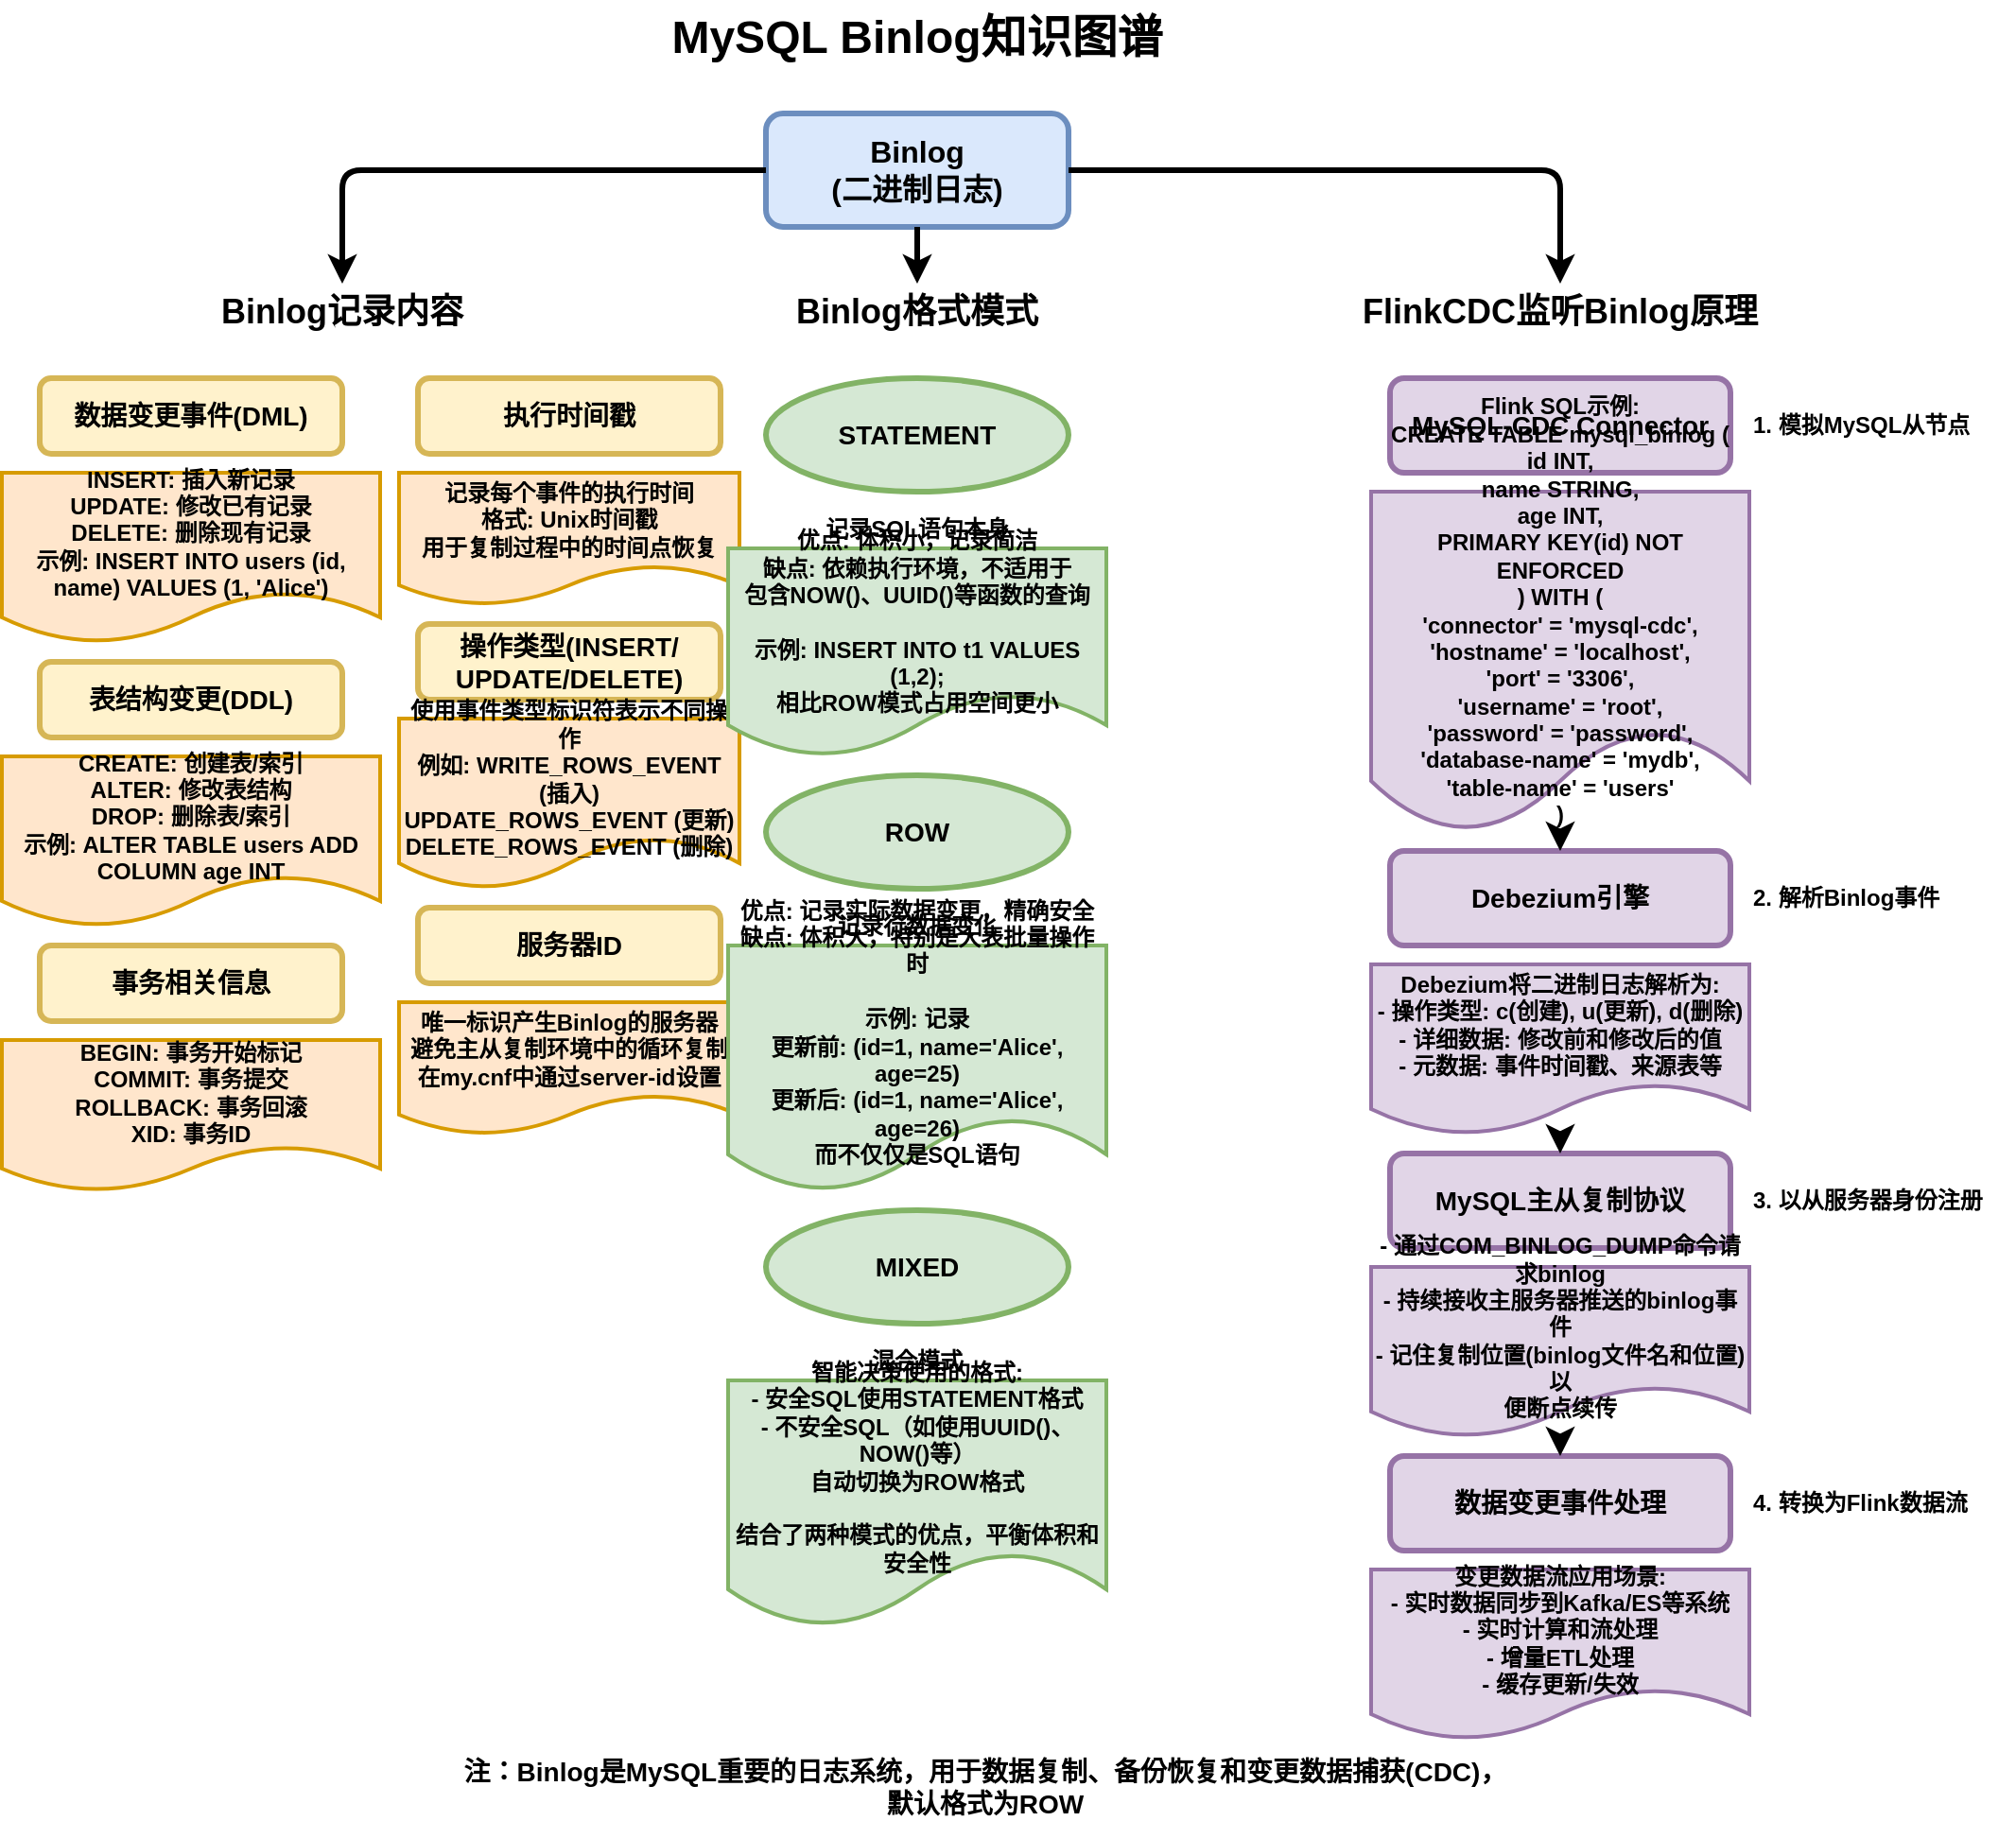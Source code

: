 <mxfile version="21.7.5" type="device">
  <diagram id="binlog-knowledge-diagram" name="Binlog知识图谱">
    <mxGraphModel dx="1422" dy="794" grid="1" gridSize="10" guides="1" tooltips="1" connect="1" arrows="1" fold="1" page="1" pageScale="1" pageWidth="1169" pageHeight="827" math="0" shadow="0">
      <root>
        <mxCell id="0" />
        <mxCell id="1" parent="0" />
        
        <!-- Binlog主标题 -->
        <mxCell id="title" value="MySQL Binlog知识图谱" style="text;html=1;strokeColor=none;fillColor=none;align=center;verticalAlign=middle;whiteSpace=wrap;rounded=0;fontSize=24;fontStyle=1" vertex="1" parent="1">
          <mxGeometry x="414" y="20" width="300" height="40" as="geometry" />
        </mxCell>
        
        <!-- Binlog核心节点 -->
        <mxCell id="binlog-core" value="Binlog&lt;br&gt;(二进制日志)" style="rounded=1;whiteSpace=wrap;html=1;fillColor=#dae8fc;strokeColor=#6c8ebf;fontStyle=1;fontSize=16;strokeWidth=3;" vertex="1" parent="1">
          <mxGeometry x="484" y="80" width="160" height="60" as="geometry" />
        </mxCell>
        
        <!-- 第一部分：Binlog记录内容 -->
        <mxCell id="content-title" value="Binlog记录内容" style="text;html=1;strokeColor=none;fillColor=none;align=center;verticalAlign=middle;whiteSpace=wrap;rounded=0;fontSize=18;fontStyle=1" vertex="1" parent="1">
          <mxGeometry x="180" y="170" width="160" height="30" as="geometry" />
        </mxCell>
        
        <mxCell id="content-1" value="数据变更事件(DML)" style="rounded=1;whiteSpace=wrap;html=1;fillColor=#fff2cc;strokeColor=#d6b656;fontStyle=1;fontSize=14;strokeWidth=3;" vertex="1" parent="1">
          <mxGeometry x="100" y="220" width="160" height="40" as="geometry" />
        </mxCell>
        
        <mxCell id="content-1-example" value="INSERT: 插入新记录&lt;br&gt;UPDATE: 修改已有记录&lt;br&gt;DELETE: 删除现有记录&lt;br&gt;示例: INSERT INTO users (id, name) VALUES (1, 'Alice')" style="shape=document;whiteSpace=wrap;html=1;boundedLbl=1;fillColor=#ffe6cc;strokeColor=#d79b00;fontStyle=1;fontSize=12;strokeWidth=2;" vertex="1" parent="1">
          <mxGeometry x="80" y="270" width="200" height="90" as="geometry" />
        </mxCell>
        
        <mxCell id="content-2" value="表结构变更(DDL)" style="rounded=1;whiteSpace=wrap;html=1;fillColor=#fff2cc;strokeColor=#d6b656;fontStyle=1;fontSize=14;strokeWidth=3;" vertex="1" parent="1">
          <mxGeometry x="100" y="370" width="160" height="40" as="geometry" />
        </mxCell>
        
        <mxCell id="content-2-example" value="CREATE: 创建表/索引&lt;br&gt;ALTER: 修改表结构&lt;br&gt;DROP: 删除表/索引&lt;br&gt;示例: ALTER TABLE users ADD COLUMN age INT" style="shape=document;whiteSpace=wrap;html=1;boundedLbl=1;fillColor=#ffe6cc;strokeColor=#d79b00;fontStyle=1;fontSize=12;strokeWidth=2;" vertex="1" parent="1">
          <mxGeometry x="80" y="420" width="200" height="90" as="geometry" />
        </mxCell>
        
        <mxCell id="content-3" value="事务相关信息" style="rounded=1;whiteSpace=wrap;html=1;fillColor=#fff2cc;strokeColor=#d6b656;fontStyle=1;fontSize=14;strokeWidth=3;" vertex="1" parent="1">
          <mxGeometry x="100" y="520" width="160" height="40" as="geometry" />
        </mxCell>
        
        <mxCell id="content-3-example" value="BEGIN: 事务开始标记&lt;br&gt;COMMIT: 事务提交&lt;br&gt;ROLLBACK: 事务回滚&lt;br&gt;XID: 事务ID" style="shape=document;whiteSpace=wrap;html=1;boundedLbl=1;fillColor=#ffe6cc;strokeColor=#d79b00;fontStyle=1;fontSize=12;strokeWidth=2;" vertex="1" parent="1">
          <mxGeometry x="80" y="570" width="200" height="80" as="geometry" />
        </mxCell>
        
        <mxCell id="content-4" value="执行时间戳" style="rounded=1;whiteSpace=wrap;html=1;fillColor=#fff2cc;strokeColor=#d6b656;fontStyle=1;fontSize=14;strokeWidth=3;" vertex="1" parent="1">
          <mxGeometry x="300" y="220" width="160" height="40" as="geometry" />
        </mxCell>
        
        <mxCell id="content-4-example" value="记录每个事件的执行时间&lt;br&gt;格式: Unix时间戳&lt;br&gt;用于复制过程中的时间点恢复" style="shape=document;whiteSpace=wrap;html=1;boundedLbl=1;fillColor=#ffe6cc;strokeColor=#d79b00;fontStyle=1;fontSize=12;strokeWidth=2;" vertex="1" parent="1">
          <mxGeometry x="290" y="270" width="180" height="70" as="geometry" />
        </mxCell>
        
        <mxCell id="content-5" value="操作类型(INSERT/&lt;br&gt;UPDATE/DELETE)" style="rounded=1;whiteSpace=wrap;html=1;fillColor=#fff2cc;strokeColor=#d6b656;fontStyle=1;fontSize=14;strokeWidth=3;" vertex="1" parent="1">
          <mxGeometry x="300" y="350" width="160" height="40" as="geometry" />
        </mxCell>
        
        <mxCell id="content-5-example" value="使用事件类型标识符表示不同操作&lt;br&gt;例如: WRITE_ROWS_EVENT (插入)&lt;br&gt;UPDATE_ROWS_EVENT (更新)&lt;br&gt;DELETE_ROWS_EVENT (删除)" style="shape=document;whiteSpace=wrap;html=1;boundedLbl=1;fillColor=#ffe6cc;strokeColor=#d79b00;fontStyle=1;fontSize=12;strokeWidth=2;" vertex="1" parent="1">
          <mxGeometry x="290" y="400" width="180" height="90" as="geometry" />
        </mxCell>
        
        <mxCell id="content-6" value="服务器ID" style="rounded=1;whiteSpace=wrap;html=1;fillColor=#fff2cc;strokeColor=#d6b656;fontStyle=1;fontSize=14;strokeWidth=3;" vertex="1" parent="1">
          <mxGeometry x="300" y="500" width="160" height="40" as="geometry" />
        </mxCell>
        
        <mxCell id="content-6-example" value="唯一标识产生Binlog的服务器&lt;br&gt;避免主从复制环境中的循环复制&lt;br&gt;在my.cnf中通过server-id设置" style="shape=document;whiteSpace=wrap;html=1;boundedLbl=1;fillColor=#ffe6cc;strokeColor=#d79b00;fontStyle=1;fontSize=12;strokeWidth=2;" vertex="1" parent="1">
          <mxGeometry x="290" y="550" width="180" height="70" as="geometry" />
        </mxCell>
        
        <!-- 第二部分：Binlog模式 -->
        <mxCell id="format-title" value="Binlog格式模式" style="text;html=1;strokeColor=none;fillColor=none;align=center;verticalAlign=middle;whiteSpace=wrap;rounded=0;fontSize=18;fontStyle=1" vertex="1" parent="1">
          <mxGeometry x="484" y="170" width="160" height="30" as="geometry" />
        </mxCell>
        
        <mxCell id="format-1" value="STATEMENT" style="ellipse;whiteSpace=wrap;html=1;fillColor=#d5e8d4;strokeColor=#82b366;fontStyle=1;fontSize=14;strokeWidth=3;" vertex="1" parent="1">
          <mxGeometry x="484" y="220" width="160" height="60" as="geometry" />
        </mxCell>
        
        <mxCell id="format-1-desc" value="记录SQL语句本身" style="text;html=1;strokeColor=none;fillColor=none;align=center;verticalAlign=middle;whiteSpace=wrap;rounded=0;fontSize=12;fontStyle=1" vertex="1" parent="1">
          <mxGeometry x="484" y="290" width="160" height="20" as="geometry" />
        </mxCell>
        
        <mxCell id="format-1-example" value="优点: 体积小，记录简洁&lt;br&gt;缺点: 依赖执行环境，不适用于&lt;br&gt;包含NOW()、UUID()等函数的查询&lt;br&gt;&lt;br&gt;示例: INSERT INTO t1 VALUES (1,2);&lt;br&gt;相比ROW模式占用空间更小" style="shape=document;whiteSpace=wrap;html=1;boundedLbl=1;fillColor=#d5e8d4;strokeColor=#82b366;fontStyle=1;fontSize=12;strokeWidth=2;" vertex="1" parent="1">
          <mxGeometry x="464" y="310" width="200" height="110" as="geometry" />
        </mxCell>
        
        <mxCell id="format-2" value="ROW" style="ellipse;whiteSpace=wrap;html=1;fillColor=#d5e8d4;strokeColor=#82b366;fontStyle=1;fontSize=14;strokeWidth=3;" vertex="1" parent="1">
          <mxGeometry x="484" y="430" width="160" height="60" as="geometry" />
        </mxCell>
        
        <mxCell id="format-2-desc" value="记录行数据变化" style="text;html=1;strokeColor=none;fillColor=none;align=center;verticalAlign=middle;whiteSpace=wrap;rounded=0;fontSize=12;fontStyle=1" vertex="1" parent="1">
          <mxGeometry x="484" y="500" width="160" height="20" as="geometry" />
        </mxCell>
        
        <mxCell id="format-2-example" value="优点: 记录实际数据变更，精确安全&lt;br&gt;缺点: 体积大，特别是大表批量操作时&lt;br&gt;&lt;br&gt;示例: 记录&lt;br&gt;更新前: (id=1, name='Alice', age=25)&lt;br&gt;更新后: (id=1, name='Alice', age=26)&lt;br&gt;而不仅仅是SQL语句" style="shape=document;whiteSpace=wrap;html=1;boundedLbl=1;fillColor=#d5e8d4;strokeColor=#82b366;fontStyle=1;fontSize=12;strokeWidth=2;" vertex="1" parent="1">
          <mxGeometry x="464" y="520" width="200" height="130" as="geometry" />
        </mxCell>
        
        <mxCell id="format-3" value="MIXED" style="ellipse;whiteSpace=wrap;html=1;fillColor=#d5e8d4;strokeColor=#82b366;fontStyle=1;fontSize=14;strokeWidth=3;" vertex="1" parent="1">
          <mxGeometry x="484" y="660" width="160" height="60" as="geometry" />
        </mxCell>
        
        <mxCell id="format-3-desc" value="混合模式" style="text;html=1;strokeColor=none;fillColor=none;align=center;verticalAlign=middle;whiteSpace=wrap;rounded=0;fontSize=12;fontStyle=1" vertex="1" parent="1">
          <mxGeometry x="484" y="730" width="160" height="20" as="geometry" />
        </mxCell>
        
        <mxCell id="format-3-example" value="智能决策使用的格式:&lt;br&gt;- 安全SQL使用STATEMENT格式&lt;br&gt;- 不安全SQL（如使用UUID()、NOW()等）&lt;br&gt;  自动切换为ROW格式&lt;br&gt;&lt;br&gt;结合了两种模式的优点，平衡体积和安全性" style="shape=document;whiteSpace=wrap;html=1;boundedLbl=1;fillColor=#d5e8d4;strokeColor=#82b366;fontStyle=1;fontSize=12;strokeWidth=2;" vertex="1" parent="1">
          <mxGeometry x="464" y="750" width="200" height="130" as="geometry" />
        </mxCell>
        
        <!-- 第三部分：FlinkCDC监听 -->
        <mxCell id="flinkcdc-title" value="FlinkCDC监听Binlog原理" style="text;html=1;strokeColor=none;fillColor=none;align=center;verticalAlign=middle;whiteSpace=wrap;rounded=0;fontSize=18;fontStyle=1" vertex="1" parent="1">
          <mxGeometry x="784" y="170" width="240" height="30" as="geometry" />
        </mxCell>
        
        <mxCell id="flinkcdc-1" value="MySQL-CDC Connector" style="rounded=1;whiteSpace=wrap;html=1;fillColor=#e1d5e7;strokeColor=#9673a6;fontStyle=1;fontSize=14;strokeWidth=3;" vertex="1" parent="1">
          <mxGeometry x="814" y="220" width="180" height="50" as="geometry" />
        </mxCell>
        
        <mxCell id="flinkcdc-1-desc" value="1. 模拟MySQL从节点" style="text;html=1;strokeColor=none;fillColor=none;align=left;verticalAlign=middle;whiteSpace=wrap;rounded=0;fontSize=12;fontStyle=1" vertex="1" parent="1">
          <mxGeometry x="1004" y="235" width="140" height="20" as="geometry" />
        </mxCell>
        
        <mxCell id="flinkcdc-1-example" value="Flink SQL示例:&lt;br&gt;CREATE TABLE mysql_binlog (&lt;br&gt;  id INT,&lt;br&gt;  name STRING,&lt;br&gt;  age INT,&lt;br&gt;  PRIMARY KEY(id) NOT ENFORCED&lt;br&gt;) WITH (&lt;br&gt;  'connector' = 'mysql-cdc',&lt;br&gt;  'hostname' = 'localhost',&lt;br&gt;  'port' = '3306',&lt;br&gt;  'username' = 'root',&lt;br&gt;  'password' = 'password',&lt;br&gt;  'database-name' = 'mydb',&lt;br&gt;  'table-name' = 'users'&lt;br&gt;)" style="shape=document;whiteSpace=wrap;html=1;boundedLbl=1;fillColor=#e1d5e7;strokeColor=#9673a6;fontStyle=1;fontSize=12;strokeWidth=2;" vertex="1" parent="1">
          <mxGeometry x="804" y="280" width="200" height="180" as="geometry" />
        </mxCell>
        
        <mxCell id="flinkcdc-2" value="Debezium引擎" style="rounded=1;whiteSpace=wrap;html=1;fillColor=#e1d5e7;strokeColor=#9673a6;fontStyle=1;fontSize=14;strokeWidth=3;" vertex="1" parent="1">
          <mxGeometry x="814" y="470" width="180" height="50" as="geometry" />
        </mxCell>
        
        <mxCell id="flinkcdc-2-desc" value="2. 解析Binlog事件" style="text;html=1;strokeColor=none;fillColor=none;align=left;verticalAlign=middle;whiteSpace=wrap;rounded=0;fontSize=12;fontStyle=1" vertex="1" parent="1">
          <mxGeometry x="1004" y="485" width="140" height="20" as="geometry" />
        </mxCell>
        
        <mxCell id="flinkcdc-2-example" value="Debezium将二进制日志解析为:&lt;br&gt;- 操作类型: c(创建), u(更新), d(删除)&lt;br&gt;- 详细数据: 修改前和修改后的值&lt;br&gt;- 元数据: 事件时间戳、来源表等" style="shape=document;whiteSpace=wrap;html=1;boundedLbl=1;fillColor=#e1d5e7;strokeColor=#9673a6;fontStyle=1;fontSize=12;strokeWidth=2;" vertex="1" parent="1">
          <mxGeometry x="804" y="530" width="200" height="90" as="geometry" />
        </mxCell>
        
        <mxCell id="flinkcdc-3" value="MySQL主从复制协议" style="rounded=1;whiteSpace=wrap;html=1;fillColor=#e1d5e7;strokeColor=#9673a6;fontStyle=1;fontSize=14;strokeWidth=3;" vertex="1" parent="1">
          <mxGeometry x="814" y="630" width="180" height="50" as="geometry" />
        </mxCell>
        
        <mxCell id="flinkcdc-3-desc" value="3. 以从服务器身份注册" style="text;html=1;strokeColor=none;fillColor=none;align=left;verticalAlign=middle;whiteSpace=wrap;rounded=0;fontSize=12;fontStyle=1" vertex="1" parent="1">
          <mxGeometry x="1004" y="645" width="140" height="20" as="geometry" />
        </mxCell>
        
        <mxCell id="flinkcdc-3-example" value="- 通过COM_BINLOG_DUMP命令请求binlog&lt;br&gt;- 持续接收主服务器推送的binlog事件&lt;br&gt;- 记住复制位置(binlog文件名和位置)以&lt;br&gt;  便断点续传" style="shape=document;whiteSpace=wrap;html=1;boundedLbl=1;fillColor=#e1d5e7;strokeColor=#9673a6;fontStyle=1;fontSize=12;strokeWidth=2;" vertex="1" parent="1">
          <mxGeometry x="804" y="690" width="200" height="90" as="geometry" />
        </mxCell>
        
        <mxCell id="flinkcdc-4" value="数据变更事件处理" style="rounded=1;whiteSpace=wrap;html=1;fillColor=#e1d5e7;strokeColor=#9673a6;fontStyle=1;fontSize=14;strokeWidth=3;" vertex="1" parent="1">
          <mxGeometry x="814" y="790" width="180" height="50" as="geometry" />
        </mxCell>
        
        <mxCell id="flinkcdc-4-desc" value="4. 转换为Flink数据流" style="text;html=1;strokeColor=none;fillColor=none;align=left;verticalAlign=middle;whiteSpace=wrap;rounded=0;fontSize=12;fontStyle=1" vertex="1" parent="1">
          <mxGeometry x="1004" y="805" width="140" height="20" as="geometry" />
        </mxCell>
        
        <mxCell id="flinkcdc-4-example" value="变更数据流应用场景:&lt;br&gt;- 实时数据同步到Kafka/ES等系统&lt;br&gt;- 实时计算和流处理&lt;br&gt;- 增量ETL处理&lt;br&gt;- 缓存更新/失效" style="shape=document;whiteSpace=wrap;html=1;boundedLbl=1;fillColor=#e1d5e7;strokeColor=#9673a6;fontStyle=1;fontSize=12;strokeWidth=2;" vertex="1" parent="1">
          <mxGeometry x="804" y="850" width="200" height="90" as="geometry" />
        </mxCell>
        
        <!-- 连接线 -->
        <!-- Binlog到记录内容标题的连接 -->
        <mxCell id="conn-binlog-content" value="" style="endArrow=classic;html=1;rounded=1;exitX=0;exitY=0.5;exitDx=0;exitDy=0;entryX=0.5;entryY=0;entryDx=0;entryDy=0;strokeWidth=3;jumpStyle=arc;jumpSize=6;" edge="1" parent="1" source="binlog-core" target="content-title">
          <mxGeometry width="50" height="50" relative="1" as="geometry">
            <mxPoint x="600" y="380" as="sourcePoint" />
            <mxPoint x="650" y="330" as="targetPoint" />
            <Array as="points">
              <mxPoint x="260" y="110" />
            </Array>
          </mxGeometry>
        </mxCell>
        
        <!-- Binlog到格式模式标题的连接 -->
        <mxCell id="conn-binlog-format" value="" style="endArrow=classic;html=1;rounded=1;exitX=0.5;exitY=1;exitDx=0;exitDy=0;entryX=0.5;entryY=0;entryDx=0;entryDy=0;strokeWidth=3;jumpStyle=arc;jumpSize=6;" edge="1" parent="1" source="binlog-core" target="format-title">
          <mxGeometry width="50" height="50" relative="1" as="geometry">
            <mxPoint x="600" y="380" as="sourcePoint" />
            <mxPoint x="650" y="330" as="targetPoint" />
          </mxGeometry>
        </mxCell>
        
        <!-- Binlog到FlinkCDC标题的连接 -->
        <mxCell id="conn-binlog-flinkcdc" value="" style="endArrow=classic;html=1;rounded=1;exitX=1;exitY=0.5;exitDx=0;exitDy=0;entryX=0.5;entryY=0;entryDx=0;entryDy=0;strokeWidth=3;jumpStyle=arc;jumpSize=6;" edge="1" parent="1" source="binlog-core" target="flinkcdc-title">
          <mxGeometry width="50" height="50" relative="1" as="geometry">
            <mxPoint x="600" y="380" as="sourcePoint" />
            <mxPoint x="650" y="330" as="targetPoint" />
            <Array as="points">
              <mxPoint x="904" y="110" />
            </Array>
          </mxGeometry>
        </mxCell>
        
        <!-- FlinkCDC组件之间的连接 -->
        <mxCell id="conn-flinkcdc-1-2" value="" style="endArrow=classic;html=1;rounded=1;exitX=0.5;exitY=1;exitDx=0;exitDy=0;entryX=0.5;entryY=0;entryDx=0;entryDy=0;strokeWidth=3;jumpStyle=arc;jumpSize=6;" edge="1" parent="1" source="flinkcdc-1-example" target="flinkcdc-2">
          <mxGeometry width="50" height="50" relative="1" as="geometry">
            <mxPoint x="600" y="380" as="sourcePoint" />
            <mxPoint x="650" y="330" as="targetPoint" />
          </mxGeometry>
        </mxCell>
        
        <mxCell id="conn-flinkcdc-2-3" value="" style="endArrow=classic;html=1;rounded=1;exitX=0.5;exitY=1;exitDx=0;exitDy=0;entryX=0.5;entryY=0;entryDx=0;entryDy=0;strokeWidth=3;jumpStyle=arc;jumpSize=6;" edge="1" parent="1" source="flinkcdc-2-example" target="flinkcdc-3">
          <mxGeometry width="50" height="50" relative="1" as="geometry">
            <mxPoint x="600" y="380" as="sourcePoint" />
            <mxPoint x="650" y="330" as="targetPoint" />
          </mxGeometry>
        </mxCell>
        
        <mxCell id="conn-flinkcdc-3-4" value="" style="endArrow=classic;html=1;rounded=1;exitX=0.5;exitY=1;exitDx=0;exitDy=0;entryX=0.5;entryY=0;entryDx=0;entryDy=0;strokeWidth=3;jumpStyle=arc;jumpSize=6;" edge="1" parent="1" source="flinkcdc-3-example" target="flinkcdc-4">
          <mxGeometry width="50" height="50" relative="1" as="geometry">
            <mxPoint x="600" y="380" as="sourcePoint" />
            <mxPoint x="650" y="330" as="targetPoint" />
          </mxGeometry>
        </mxCell>
        
        <!-- 底部说明 -->
        <mxCell id="footer-note" value="注：Binlog是MySQL重要的日志系统，用于数据复制、备份恢复和变更数据捕获(CDC)，默认格式为ROW" style="text;html=1;strokeColor=none;fillColor=none;align=center;verticalAlign=middle;whiteSpace=wrap;rounded=0;fontSize=14;fontStyle=1" vertex="1" parent="1">
          <mxGeometry x="320" y="950" width="560" height="30" as="geometry" />
        </mxCell>
        
      </root>
    </mxGraphModel>
  </diagram>
</mxfile>
